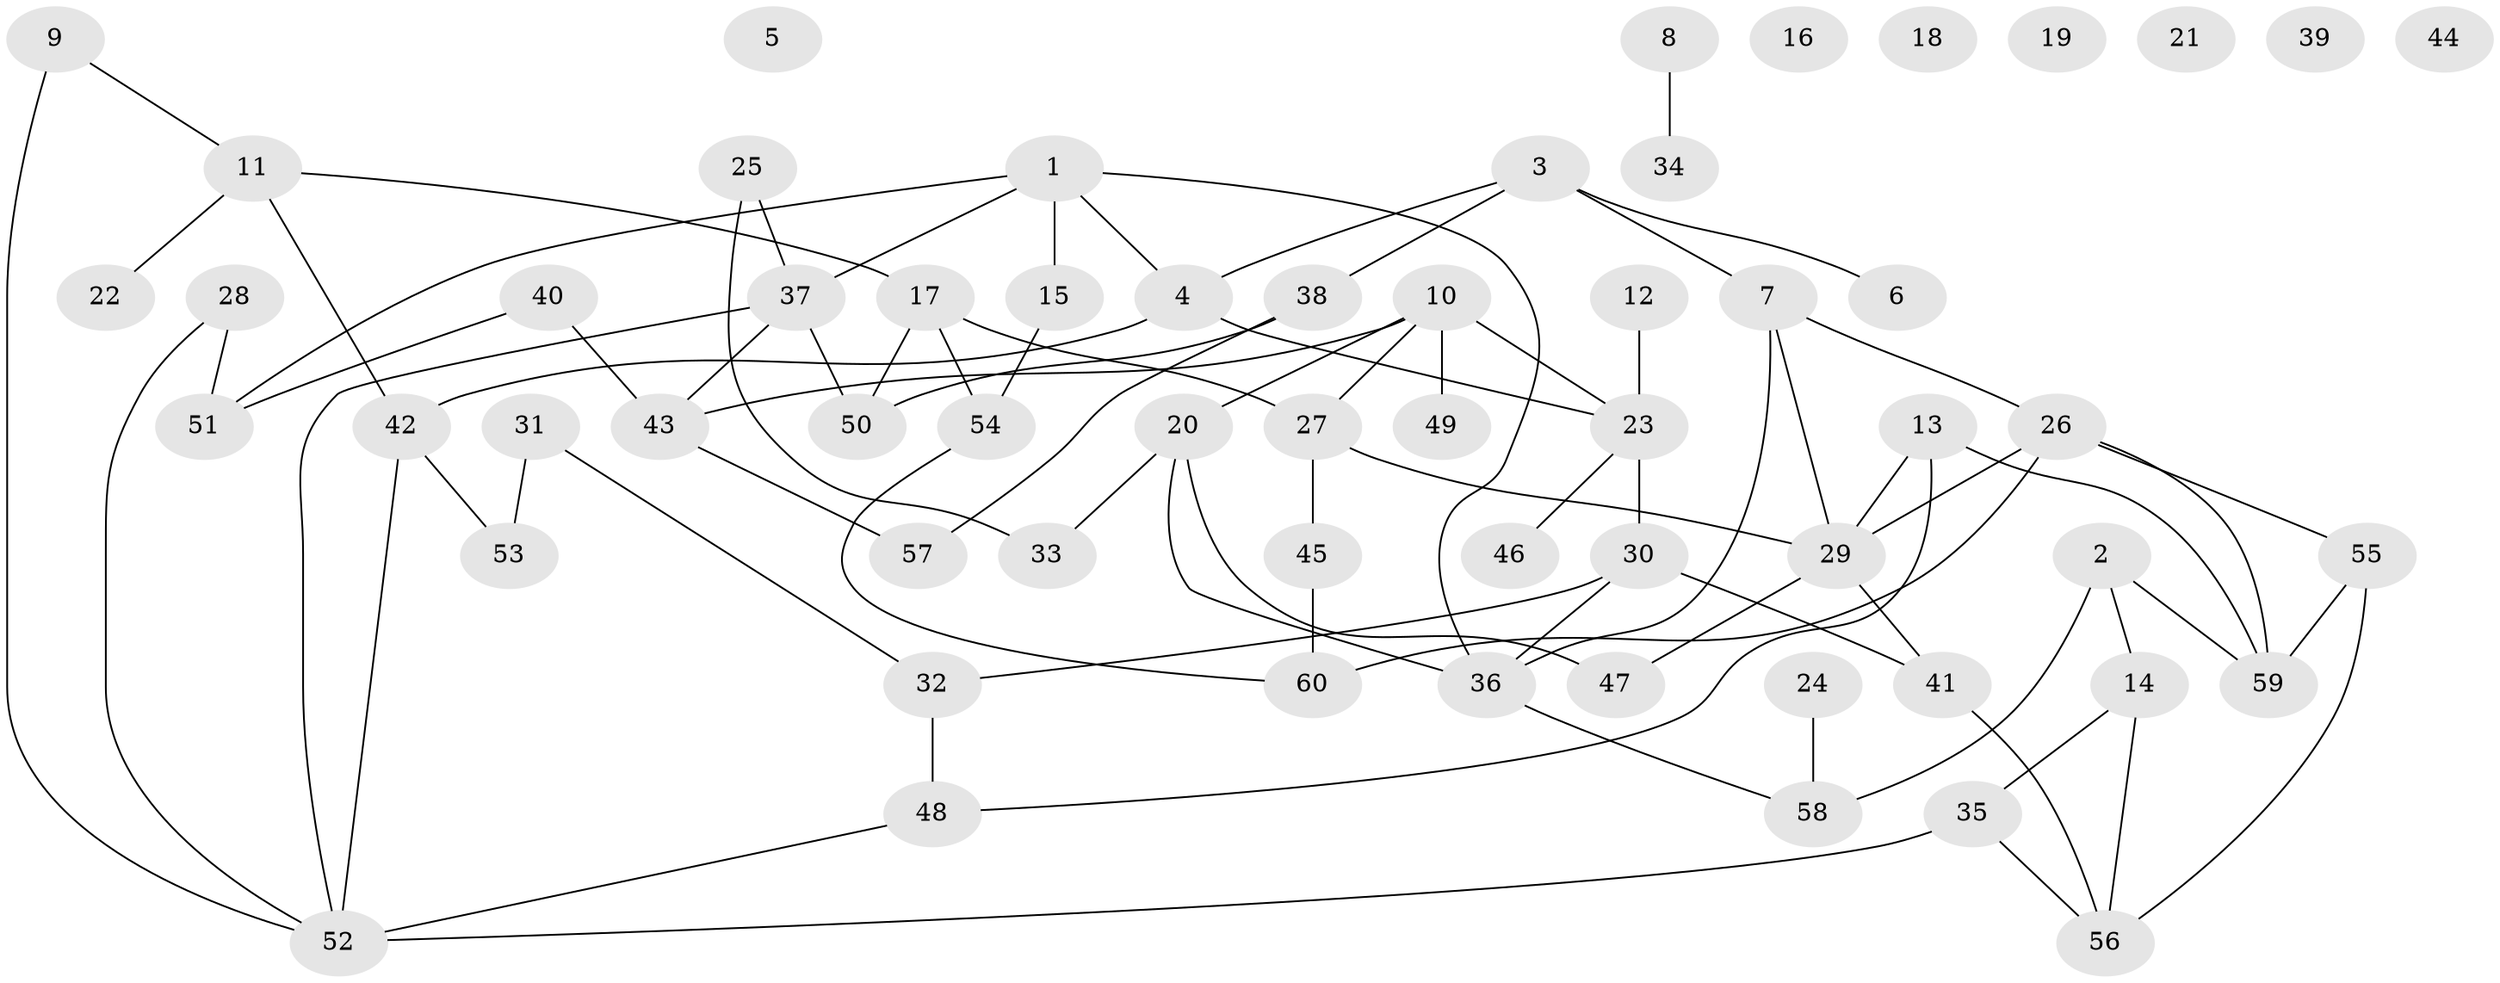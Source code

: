 // coarse degree distribution, {0: 0.4444444444444444, 1: 0.1111111111111111, 2: 0.16666666666666666, 6: 0.05555555555555555, 3: 0.1111111111111111, 4: 0.1111111111111111}
// Generated by graph-tools (version 1.1) at 2025/43/03/04/25 21:43:53]
// undirected, 60 vertices, 81 edges
graph export_dot {
graph [start="1"]
  node [color=gray90,style=filled];
  1;
  2;
  3;
  4;
  5;
  6;
  7;
  8;
  9;
  10;
  11;
  12;
  13;
  14;
  15;
  16;
  17;
  18;
  19;
  20;
  21;
  22;
  23;
  24;
  25;
  26;
  27;
  28;
  29;
  30;
  31;
  32;
  33;
  34;
  35;
  36;
  37;
  38;
  39;
  40;
  41;
  42;
  43;
  44;
  45;
  46;
  47;
  48;
  49;
  50;
  51;
  52;
  53;
  54;
  55;
  56;
  57;
  58;
  59;
  60;
  1 -- 4;
  1 -- 15;
  1 -- 36;
  1 -- 37;
  1 -- 51;
  2 -- 14;
  2 -- 58;
  2 -- 59;
  3 -- 4;
  3 -- 6;
  3 -- 7;
  3 -- 38;
  4 -- 23;
  4 -- 42;
  7 -- 26;
  7 -- 29;
  7 -- 36;
  8 -- 34;
  9 -- 11;
  9 -- 52;
  10 -- 20;
  10 -- 23;
  10 -- 27;
  10 -- 43;
  10 -- 49;
  11 -- 17;
  11 -- 22;
  11 -- 42;
  12 -- 23;
  13 -- 29;
  13 -- 48;
  13 -- 59;
  14 -- 35;
  14 -- 56;
  15 -- 54;
  17 -- 27;
  17 -- 50;
  17 -- 54;
  20 -- 33;
  20 -- 36;
  20 -- 47;
  23 -- 30;
  23 -- 46;
  24 -- 58;
  25 -- 33;
  25 -- 37;
  26 -- 29;
  26 -- 55;
  26 -- 59;
  26 -- 60;
  27 -- 29;
  27 -- 45;
  28 -- 51;
  28 -- 52;
  29 -- 41;
  29 -- 47;
  30 -- 32;
  30 -- 36;
  30 -- 41;
  31 -- 32;
  31 -- 53;
  32 -- 48;
  35 -- 52;
  35 -- 56;
  36 -- 58;
  37 -- 43;
  37 -- 50;
  37 -- 52;
  38 -- 50;
  38 -- 57;
  40 -- 43;
  40 -- 51;
  41 -- 56;
  42 -- 52;
  42 -- 53;
  43 -- 57;
  45 -- 60;
  48 -- 52;
  54 -- 60;
  55 -- 56;
  55 -- 59;
}
